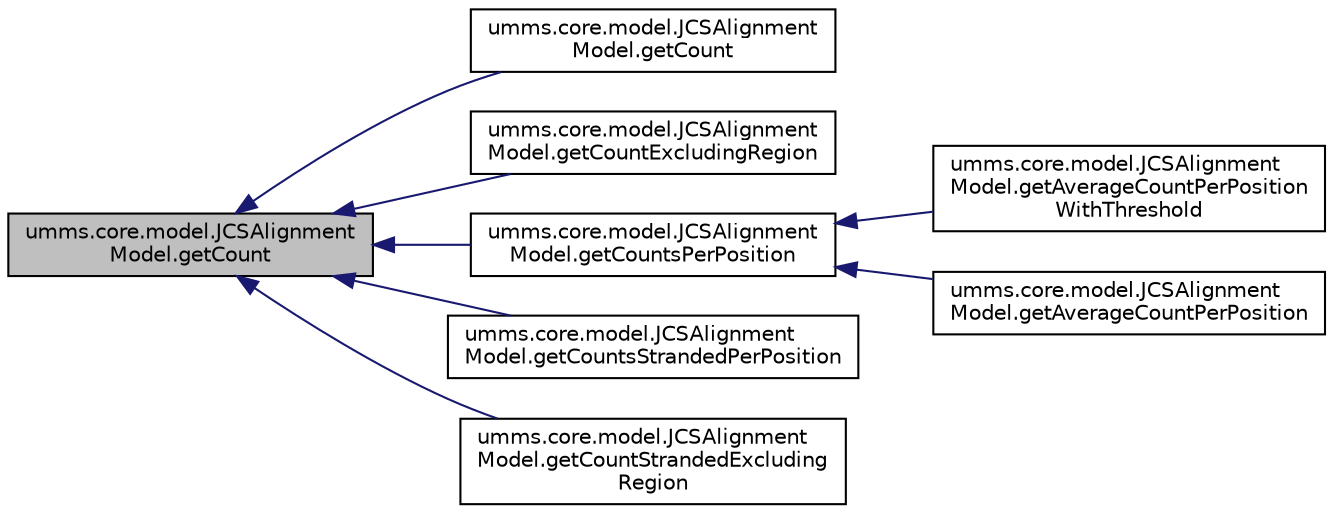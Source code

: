 digraph "umms.core.model.JCSAlignmentModel.getCount"
{
  edge [fontname="Helvetica",fontsize="10",labelfontname="Helvetica",labelfontsize="10"];
  node [fontname="Helvetica",fontsize="10",shape=record];
  rankdir="LR";
  Node1 [label="umms.core.model.JCSAlignment\lModel.getCount",height=0.2,width=0.4,color="black", fillcolor="grey75", style="filled" fontcolor="black"];
  Node1 -> Node2 [dir="back",color="midnightblue",fontsize="10",style="solid"];
  Node2 [label="umms.core.model.JCSAlignment\lModel.getCount",height=0.2,width=0.4,color="black", fillcolor="white", style="filled",URL="$classumms_1_1core_1_1model_1_1_j_c_s_alignment_model.html#a135b96822b05a710277803ceb4a3771a"];
  Node1 -> Node3 [dir="back",color="midnightblue",fontsize="10",style="solid"];
  Node3 [label="umms.core.model.JCSAlignment\lModel.getCountExcludingRegion",height=0.2,width=0.4,color="black", fillcolor="white", style="filled",URL="$classumms_1_1core_1_1model_1_1_j_c_s_alignment_model.html#a1c7bbf1ce516ae5fca860b72ecebe159"];
  Node1 -> Node4 [dir="back",color="midnightblue",fontsize="10",style="solid"];
  Node4 [label="umms.core.model.JCSAlignment\lModel.getCountsPerPosition",height=0.2,width=0.4,color="black", fillcolor="white", style="filled",URL="$classumms_1_1core_1_1model_1_1_j_c_s_alignment_model.html#ab36d1b8f1a85207bbb5f2f4b1dd030d6"];
  Node4 -> Node5 [dir="back",color="midnightblue",fontsize="10",style="solid"];
  Node5 [label="umms.core.model.JCSAlignment\lModel.getAverageCountPerPosition\lWithThreshold",height=0.2,width=0.4,color="black", fillcolor="white", style="filled",URL="$classumms_1_1core_1_1model_1_1_j_c_s_alignment_model.html#a2e4fdd6d362d1ccd58c61d6c1bbeccb1"];
  Node4 -> Node6 [dir="back",color="midnightblue",fontsize="10",style="solid"];
  Node6 [label="umms.core.model.JCSAlignment\lModel.getAverageCountPerPosition",height=0.2,width=0.4,color="black", fillcolor="white", style="filled",URL="$classumms_1_1core_1_1model_1_1_j_c_s_alignment_model.html#ac64d0167e26483541e58e6794968629d"];
  Node1 -> Node7 [dir="back",color="midnightblue",fontsize="10",style="solid"];
  Node7 [label="umms.core.model.JCSAlignment\lModel.getCountsStrandedPerPosition",height=0.2,width=0.4,color="black", fillcolor="white", style="filled",URL="$classumms_1_1core_1_1model_1_1_j_c_s_alignment_model.html#a03d3b9837dce06b17b424dd35e7bd012"];
  Node1 -> Node8 [dir="back",color="midnightblue",fontsize="10",style="solid"];
  Node8 [label="umms.core.model.JCSAlignment\lModel.getCountStrandedExcluding\lRegion",height=0.2,width=0.4,color="black", fillcolor="white", style="filled",URL="$classumms_1_1core_1_1model_1_1_j_c_s_alignment_model.html#ad96d29e6f7416f7e54e0b44c1e22bfa9"];
}
